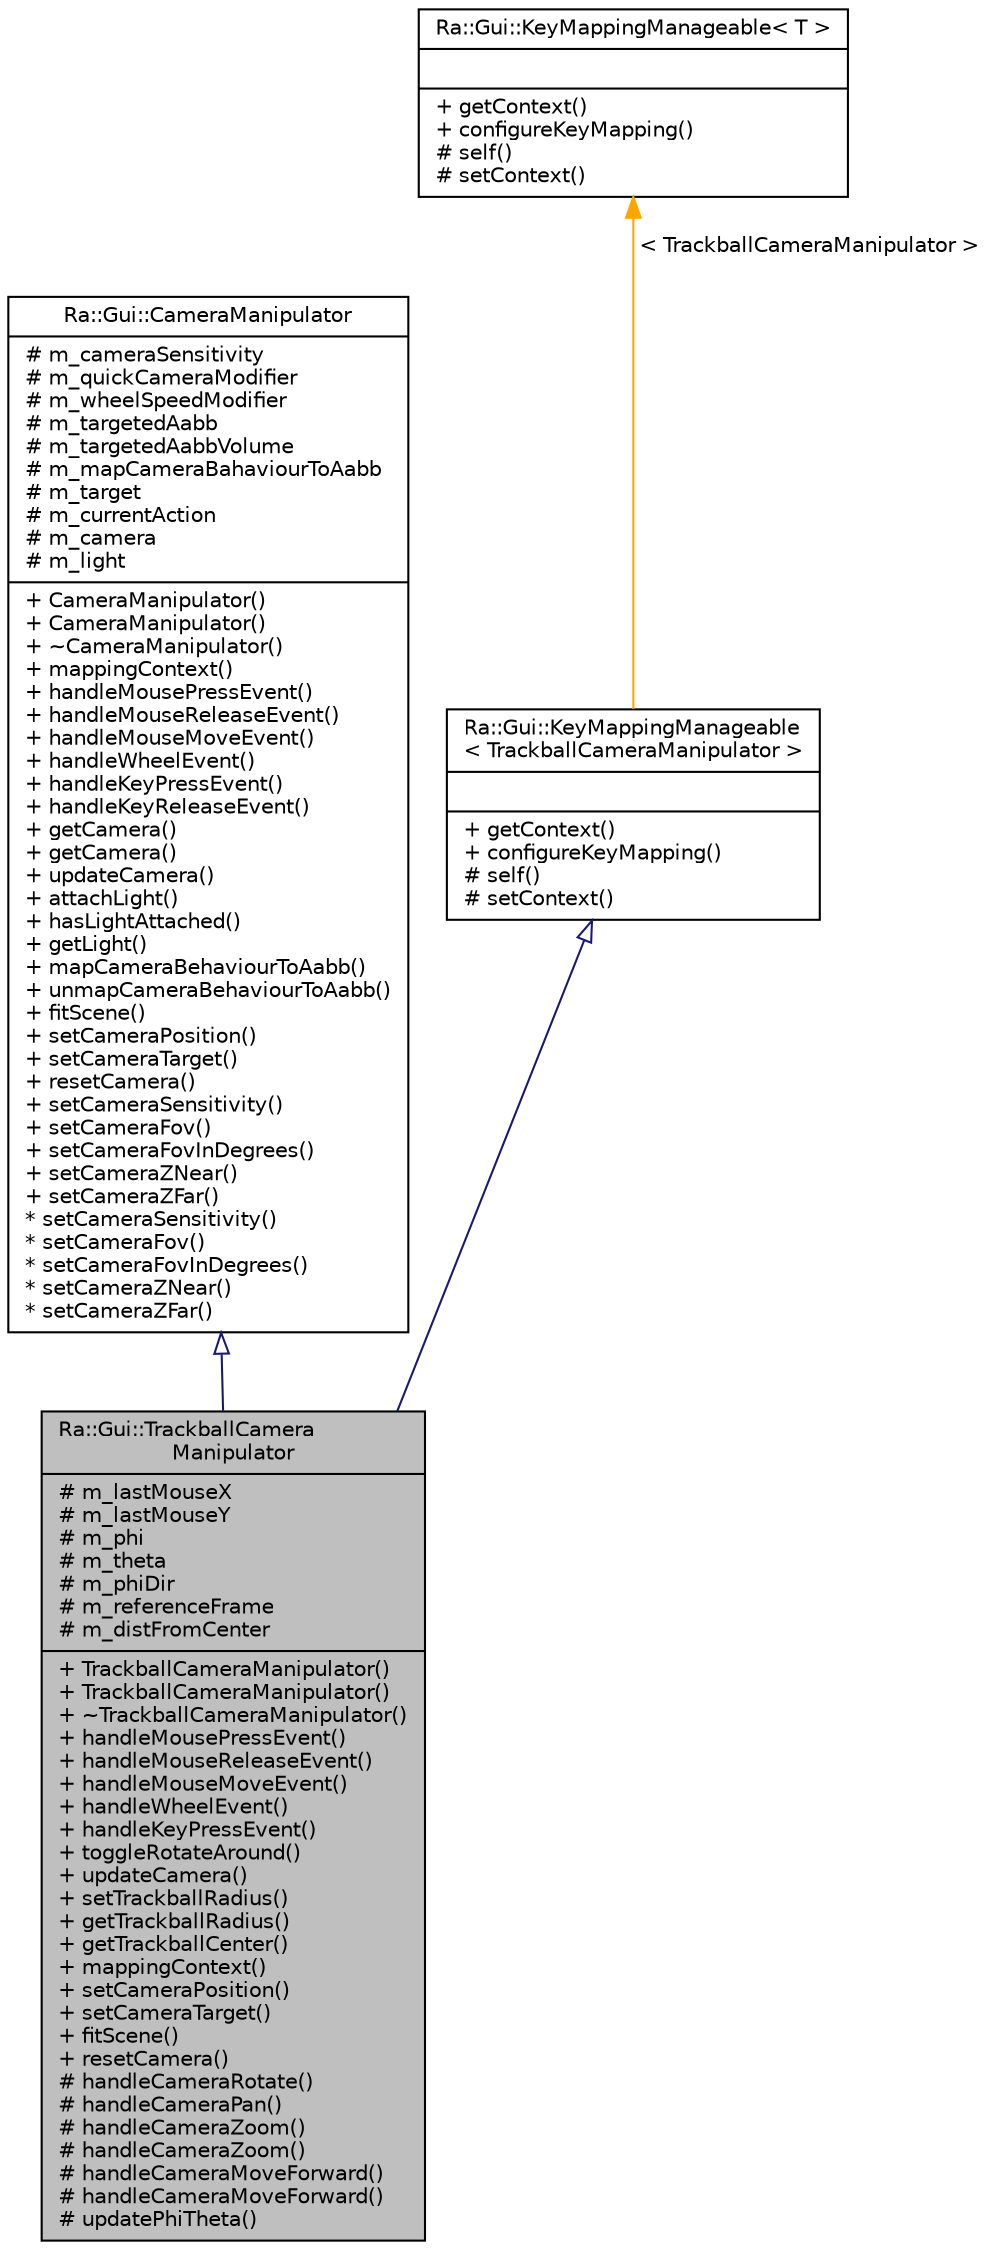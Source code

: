 digraph "Ra::Gui::TrackballCameraManipulator"
{
 // INTERACTIVE_SVG=YES
 // LATEX_PDF_SIZE
  edge [fontname="Helvetica",fontsize="10",labelfontname="Helvetica",labelfontsize="10"];
  node [fontname="Helvetica",fontsize="10",shape=record];
  Node1 [label="{Ra::Gui::TrackballCamera\lManipulator\n|# m_lastMouseX\l# m_lastMouseY\l# m_phi\l# m_theta\l# m_phiDir\l# m_referenceFrame\l# m_distFromCenter\l|+ TrackballCameraManipulator()\l+ TrackballCameraManipulator()\l+ ~TrackballCameraManipulator()\l+ handleMousePressEvent()\l+ handleMouseReleaseEvent()\l+ handleMouseMoveEvent()\l+ handleWheelEvent()\l+ handleKeyPressEvent()\l+ toggleRotateAround()\l+ updateCamera()\l+ setTrackballRadius()\l+ getTrackballRadius()\l+ getTrackballCenter()\l+ mappingContext()\l+ setCameraPosition()\l+ setCameraTarget()\l+ fitScene()\l+ resetCamera()\l# handleCameraRotate()\l# handleCameraPan()\l# handleCameraZoom()\l# handleCameraZoom()\l# handleCameraMoveForward()\l# handleCameraMoveForward()\l# updatePhiTheta()\l}",height=0.2,width=0.4,color="black", fillcolor="grey75", style="filled", fontcolor="black",tooltip="A Trackball manipulator for Cameras."];
  Node2 -> Node1 [dir="back",color="midnightblue",fontsize="10",style="solid",arrowtail="onormal",fontname="Helvetica"];
  Node2 [label="{Ra::Gui::CameraManipulator\n|# m_cameraSensitivity\l# m_quickCameraModifier\l# m_wheelSpeedModifier\l# m_targetedAabb\l# m_targetedAabbVolume\l# m_mapCameraBahaviourToAabb\l# m_target\l# m_currentAction\l# m_camera\l# m_light\l|+ CameraManipulator()\l+ CameraManipulator()\l+ ~CameraManipulator()\l+ mappingContext()\l+ handleMousePressEvent()\l+ handleMouseReleaseEvent()\l+ handleMouseMoveEvent()\l+ handleWheelEvent()\l+ handleKeyPressEvent()\l+ handleKeyReleaseEvent()\l+ getCamera()\l+ getCamera()\l+ updateCamera()\l+ attachLight()\l+ hasLightAttached()\l+ getLight()\l+ mapCameraBehaviourToAabb()\l+ unmapCameraBehaviourToAabb()\l+ fitScene()\l+ setCameraPosition()\l+ setCameraTarget()\l+ resetCamera()\l+ setCameraSensitivity()\l+ setCameraFov()\l+ setCameraFovInDegrees()\l+ setCameraZNear()\l+ setCameraZFar()\l* setCameraSensitivity()\l* setCameraFov()\l* setCameraFovInDegrees()\l* setCameraZNear()\l* setCameraZFar()\l}",height=0.2,width=0.4,color="black", fillcolor="white", style="filled",URL="$classRa_1_1Gui_1_1CameraManipulator.html",tooltip="The CameraManipulator class is the generic class for camera manipulators."];
  Node3 -> Node1 [dir="back",color="midnightblue",fontsize="10",style="solid",arrowtail="onormal",fontname="Helvetica"];
  Node3 [label="{Ra::Gui::KeyMappingManageable\l\< TrackballCameraManipulator \>\n||+ getContext()\l+ configureKeyMapping()\l# self()\l# setContext()\l}",height=0.2,width=0.4,color="black", fillcolor="white", style="filled",URL="$classRa_1_1Gui_1_1KeyMappingManageable.html",tooltip=" "];
  Node4 -> Node3 [dir="back",color="orange",fontsize="10",style="solid",label=" \< TrackballCameraManipulator \>" ,fontname="Helvetica"];
  Node4 [label="{Ra::Gui::KeyMappingManageable\< T \>\n||+ getContext()\l+ configureKeyMapping()\l# self()\l# setContext()\l}",height=0.2,width=0.4,color="black", fillcolor="white", style="filled",URL="$classRa_1_1Gui_1_1KeyMappingManageable.html",tooltip=" "];
}
